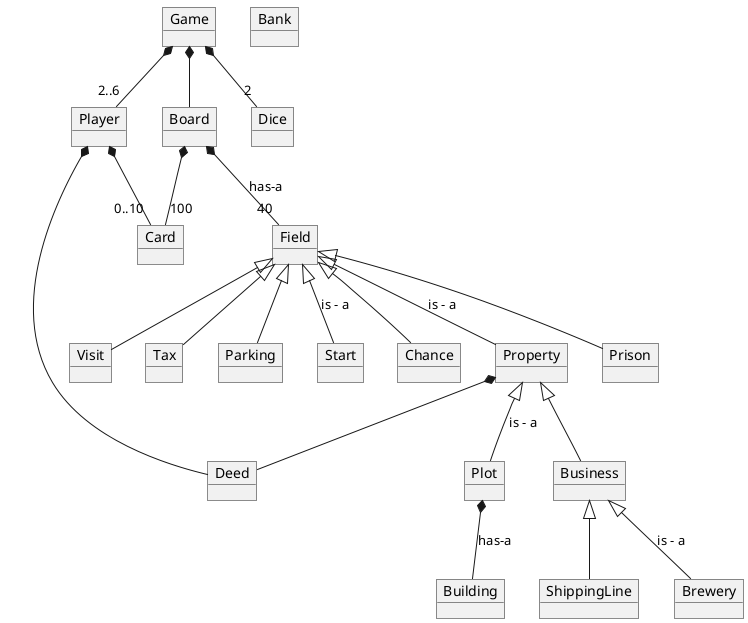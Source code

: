 @startuml
'https://plantuml.com/object-diagram

object Game
object Player
object Dice
object Card
object Board
object Field
object Property
object Prison
object Visit
object Tax
object Parking
object Start
object Chance
object ShippingLine
object Brewery
object Building
object Deed
object Bank
object Business
object Plot

Game *-- Board
Game *-- "2..6" Player

Game *-- "2" Dice
Board *-- "40" Field : has-a

Plot *-- Building: has-a
Property *-- Deed
Player *-- Deed
Business <|-- ShippingLine
Business <|-- Brewery : is - a

Field <|-- Property : is - a
Field <|-- Start : is - a
Field <|-- Chance
Field <|-- Parking
Field <|-- Tax
Field <|-- Prison
Field <|-- Visit


Property <|-- Business
Property <|-- Plot: is - a
Board  *-- "100" Card
Player *-- "0..10" Card





@enduml
